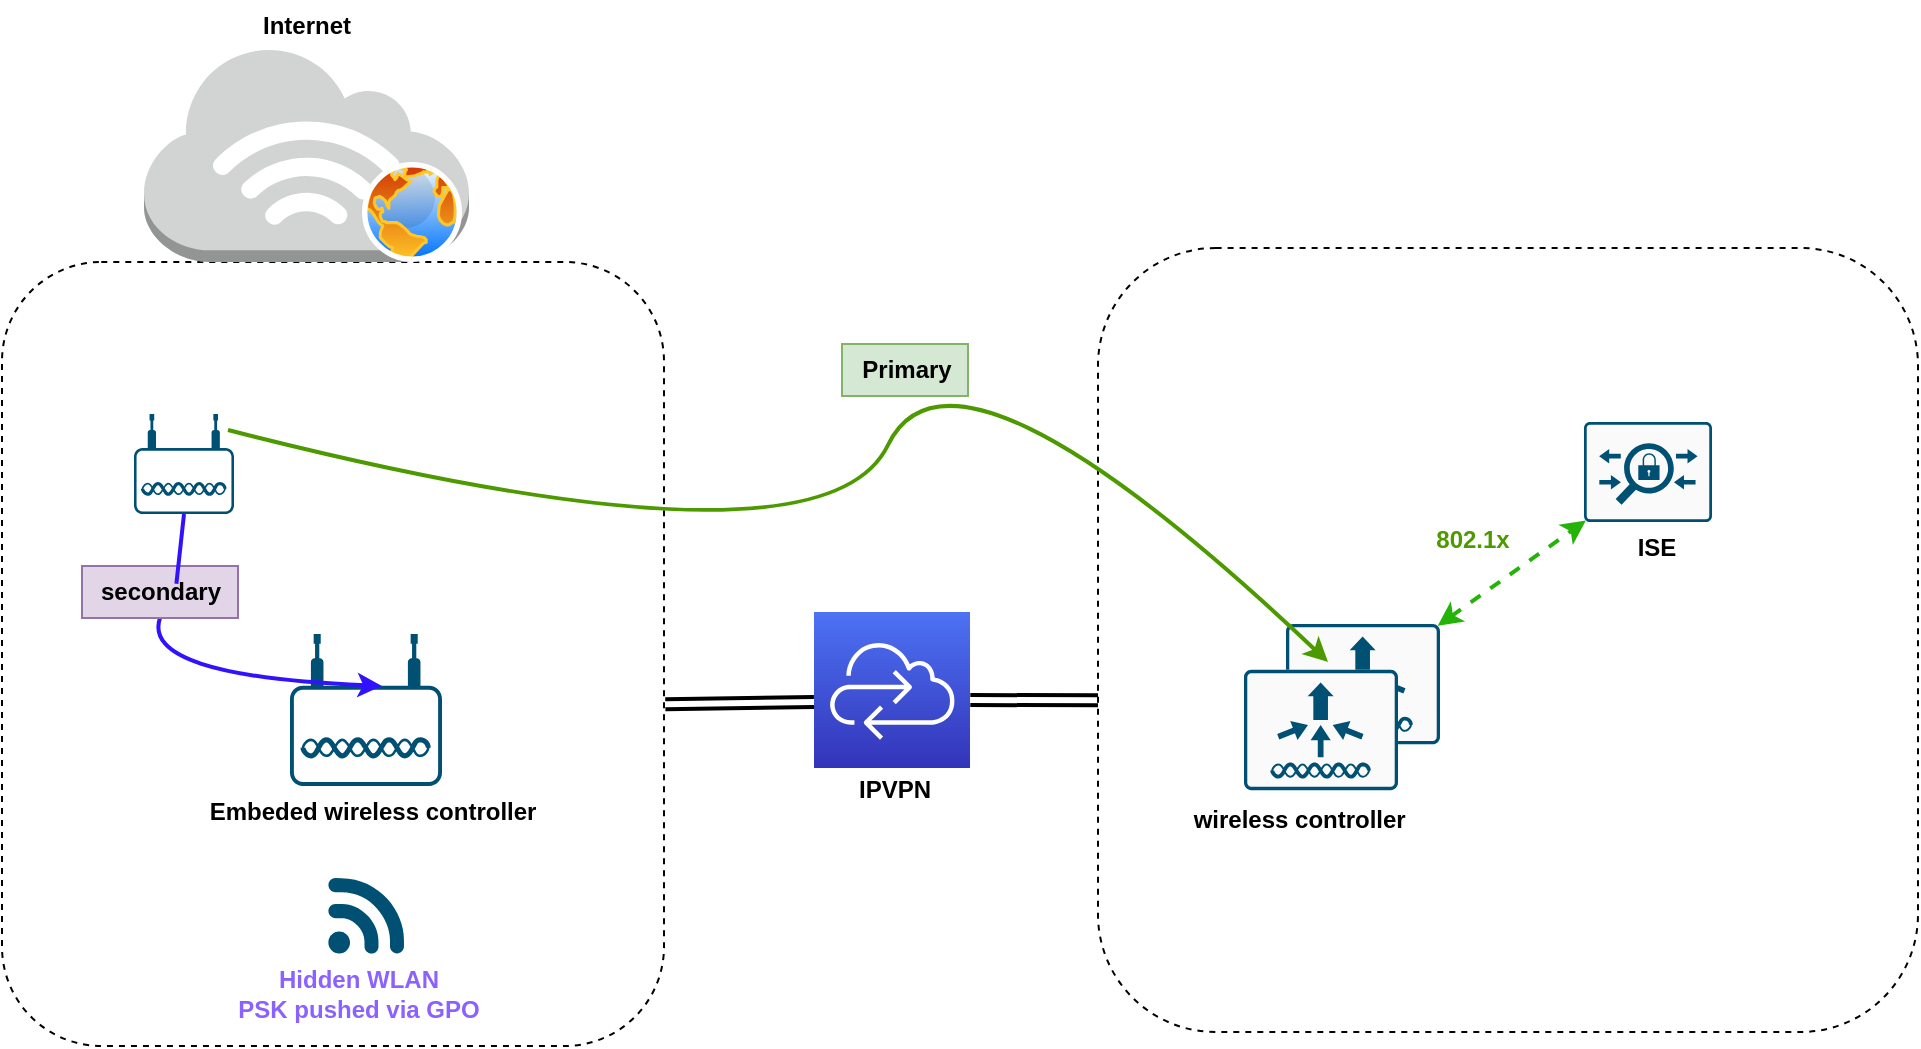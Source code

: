 <mxfile version="20.0.4" type="github"><diagram id="DAqMi9Ss78NHq_FXzXEW" name="Page-1"><mxGraphModel dx="1422" dy="772" grid="0" gridSize="10" guides="1" tooltips="1" connect="1" arrows="1" fold="1" page="1" pageScale="1" pageWidth="1169" pageHeight="827" math="0" shadow="0"><root><mxCell id="0"/><mxCell id="1" parent="0"/><mxCell id="mIhJ6IyPEhb2iyAgKl9o-9" value="" style="rounded=1;whiteSpace=wrap;html=1;dashed=1;" vertex="1" parent="1"><mxGeometry x="107" y="172" width="331" height="392" as="geometry"/></mxCell><mxCell id="mIhJ6IyPEhb2iyAgKl9o-6" value="" style="rounded=1;whiteSpace=wrap;html=1;dashed=1;" vertex="1" parent="1"><mxGeometry x="655" y="165" width="410" height="392" as="geometry"/></mxCell><mxCell id="mIhJ6IyPEhb2iyAgKl9o-1" value="" style="sketch=0;points=[[0.015,0.015,0],[0.985,0.015,0],[0.985,0.985,0],[0.015,0.985,0],[0.25,0,0],[0.5,0,0],[0.75,0,0],[1,0.25,0],[1,0.5,0],[1,0.75,0],[0.75,1,0],[0.5,1,0],[0.25,1,0],[0,0.75,0],[0,0.5,0],[0,0.25,0]];verticalLabelPosition=bottom;html=1;verticalAlign=top;aspect=fixed;align=center;pointerEvents=1;shape=mxgraph.cisco19.rect;prIcon=wireless_lan_controller;fillColor=#FAFAFA;strokeColor=#005073;" vertex="1" parent="1"><mxGeometry x="749" y="353" width="77" height="60.16" as="geometry"/></mxCell><mxCell id="mIhJ6IyPEhb2iyAgKl9o-2" value="" style="points=[[0.03,0.36,0],[0.18,0,0],[0.5,0.34,0],[0.82,0,0],[0.97,0.36,0],[1,0.67,0],[0.975,0.975,0],[0.5,1,0],[0.025,0.975,0],[0,0.67,0]];verticalLabelPosition=bottom;sketch=0;html=1;verticalAlign=top;aspect=fixed;align=center;pointerEvents=1;shape=mxgraph.cisco19.wireless_access_point;fillColor=#005073;strokeColor=none;" vertex="1" parent="1"><mxGeometry x="251" y="358" width="76" height="76" as="geometry"/></mxCell><mxCell id="mIhJ6IyPEhb2iyAgKl9o-3" value="&lt;b&gt;Embeded wireless controller&lt;/b&gt;" style="text;html=1;resizable=0;autosize=1;align=center;verticalAlign=middle;points=[];fillColor=none;strokeColor=none;rounded=0;" vertex="1" parent="1"><mxGeometry x="201" y="434" width="181" height="26" as="geometry"/></mxCell><mxCell id="mIhJ6IyPEhb2iyAgKl9o-4" value="&lt;b&gt;wireless controller&amp;nbsp;&lt;/b&gt;" style="text;html=1;resizable=0;autosize=1;align=center;verticalAlign=middle;points=[];fillColor=none;strokeColor=none;rounded=0;" vertex="1" parent="1"><mxGeometry x="693.5" y="438" width="127" height="26" as="geometry"/></mxCell><mxCell id="mIhJ6IyPEhb2iyAgKl9o-5" value="" style="points=[[0.03,0.36,0],[0.18,0,0],[0.5,0.34,0],[0.82,0,0],[0.97,0.36,0],[1,0.67,0],[0.975,0.975,0],[0.5,1,0],[0.025,0.975,0],[0,0.67,0]];verticalLabelPosition=bottom;sketch=0;html=1;verticalAlign=top;aspect=fixed;align=center;pointerEvents=1;shape=mxgraph.cisco19.wireless_access_point;fillColor=#005073;strokeColor=none;" vertex="1" parent="1"><mxGeometry x="173" y="248" width="50" height="50" as="geometry"/></mxCell><mxCell id="mIhJ6IyPEhb2iyAgKl9o-7" value="" style="sketch=0;points=[[0.015,0.015,0],[0.985,0.015,0],[0.985,0.985,0],[0.015,0.985,0],[0.25,0,0],[0.5,0,0],[0.75,0,0],[1,0.25,0],[1,0.5,0],[1,0.75,0],[0.75,1,0],[0.5,1,0],[0.25,1,0],[0,0.75,0],[0,0.5,0],[0,0.25,0]];verticalLabelPosition=bottom;html=1;verticalAlign=top;aspect=fixed;align=center;pointerEvents=1;shape=mxgraph.cisco19.rect;prIcon=wireless_lan_controller;fillColor=#FAFAFA;strokeColor=#005073;" vertex="1" parent="1"><mxGeometry x="728" y="375.92" width="77" height="60.16" as="geometry"/></mxCell><mxCell id="mIhJ6IyPEhb2iyAgKl9o-10" value="" style="curved=1;endArrow=classic;html=1;rounded=0;entryX=0.273;entryY=0.316;entryDx=0;entryDy=0;entryPerimeter=0;exitX=0.94;exitY=0.16;exitDx=0;exitDy=0;exitPerimeter=0;strokeColor=#4D9900;strokeWidth=2;" edge="1" parent="1" source="mIhJ6IyPEhb2iyAgKl9o-5" target="mIhJ6IyPEhb2iyAgKl9o-1"><mxGeometry width="50" height="50" relative="1" as="geometry"><mxPoint x="558" y="420" as="sourcePoint"/><mxPoint x="608" y="370" as="targetPoint"/><Array as="points"><mxPoint x="517" y="332"/><mxPoint x="583" y="195"/></Array></mxGeometry></mxCell><mxCell id="mIhJ6IyPEhb2iyAgKl9o-12" value="" style="curved=1;endArrow=classic;html=1;rounded=0;entryX=0.605;entryY=0.342;entryDx=0;entryDy=0;entryPerimeter=0;exitX=0.5;exitY=1;exitDx=0;exitDy=0;exitPerimeter=0;strokeColor=#3112FF;strokeWidth=2;startArrow=none;" edge="1" parent="1" source="mIhJ6IyPEhb2iyAgKl9o-18" target="mIhJ6IyPEhb2iyAgKl9o-2"><mxGeometry width="50" height="50" relative="1" as="geometry"><mxPoint x="230" y="266" as="sourcePoint"/><mxPoint x="780.021" y="382.011" as="targetPoint"/><Array as="points"><mxPoint x="176" y="379"/></Array></mxGeometry></mxCell><mxCell id="mIhJ6IyPEhb2iyAgKl9o-15" value="" style="shape=link;html=1;rounded=0;strokeColor=#000000;strokeWidth=2;exitX=1.002;exitY=0.564;exitDx=0;exitDy=0;exitPerimeter=0;entryX=0;entryY=0.577;entryDx=0;entryDy=0;entryPerimeter=0;startArrow=none;" edge="1" parent="1" source="mIhJ6IyPEhb2iyAgKl9o-20" target="mIhJ6IyPEhb2iyAgKl9o-6"><mxGeometry width="100" relative="1" as="geometry"><mxPoint x="533" y="395" as="sourcePoint"/><mxPoint x="633" y="395" as="targetPoint"/></mxGeometry></mxCell><mxCell id="mIhJ6IyPEhb2iyAgKl9o-17" value="&lt;b&gt;Primary&lt;/b&gt;" style="text;html=1;resizable=0;autosize=1;align=center;verticalAlign=middle;points=[];fillColor=#d5e8d4;strokeColor=#82b366;rounded=0;" vertex="1" parent="1"><mxGeometry x="527" y="213" width="63" height="26" as="geometry"/></mxCell><mxCell id="mIhJ6IyPEhb2iyAgKl9o-18" value="&lt;b&gt;secondary&lt;/b&gt;" style="text;html=1;resizable=0;autosize=1;align=center;verticalAlign=middle;points=[];fillColor=#e1d5e7;strokeColor=#9673a6;rounded=0;" vertex="1" parent="1"><mxGeometry x="147" y="324" width="78" height="26" as="geometry"/></mxCell><mxCell id="mIhJ6IyPEhb2iyAgKl9o-19" value="" style="curved=1;endArrow=none;html=1;rounded=0;entryX=0.605;entryY=0.342;entryDx=0;entryDy=0;entryPerimeter=0;exitX=0.5;exitY=1;exitDx=0;exitDy=0;exitPerimeter=0;strokeColor=#3112FF;strokeWidth=2;" edge="1" parent="1" source="mIhJ6IyPEhb2iyAgKl9o-5" target="mIhJ6IyPEhb2iyAgKl9o-18"><mxGeometry width="50" height="50" relative="1" as="geometry"><mxPoint x="198" y="298" as="sourcePoint"/><mxPoint x="296.98" y="383.992" as="targetPoint"/><Array as="points"/></mxGeometry></mxCell><mxCell id="mIhJ6IyPEhb2iyAgKl9o-20" value="" style="sketch=0;points=[[0,0,0],[0.25,0,0],[0.5,0,0],[0.75,0,0],[1,0,0],[0,1,0],[0.25,1,0],[0.5,1,0],[0.75,1,0],[1,1,0],[0,0.25,0],[0,0.5,0],[0,0.75,0],[1,0.25,0],[1,0.5,0],[1,0.75,0]];outlineConnect=0;fontColor=#232F3E;gradientColor=#4D72F3;gradientDirection=north;fillColor=#3334B9;strokeColor=#ffffff;dashed=0;verticalLabelPosition=bottom;verticalAlign=top;align=center;html=1;fontSize=12;fontStyle=0;aspect=fixed;shape=mxgraph.aws4.resourceIcon;resIcon=mxgraph.aws4.cloud_control_api;" vertex="1" parent="1"><mxGeometry x="513" y="347" width="78" height="78" as="geometry"/></mxCell><mxCell id="mIhJ6IyPEhb2iyAgKl9o-21" value="" style="shape=link;html=1;rounded=0;strokeColor=#000000;strokeWidth=2;exitX=1.002;exitY=0.564;exitDx=0;exitDy=0;exitPerimeter=0;entryX=0;entryY=0.577;entryDx=0;entryDy=0;entryPerimeter=0;endArrow=none;" edge="1" parent="1" source="mIhJ6IyPEhb2iyAgKl9o-9" target="mIhJ6IyPEhb2iyAgKl9o-20"><mxGeometry width="100" relative="1" as="geometry"><mxPoint x="438.662" y="393.088" as="sourcePoint"/><mxPoint x="655" y="391.184" as="targetPoint"/></mxGeometry></mxCell><mxCell id="mIhJ6IyPEhb2iyAgKl9o-22" value="&lt;b&gt;IPVPN&lt;/b&gt;" style="text;html=1;resizable=0;autosize=1;align=center;verticalAlign=middle;points=[];fillColor=none;strokeColor=none;rounded=0;" vertex="1" parent="1"><mxGeometry x="525.5" y="423" width="54" height="26" as="geometry"/></mxCell><mxCell id="mIhJ6IyPEhb2iyAgKl9o-25" value="" style="shape=image;html=1;verticalAlign=top;verticalLabelPosition=bottom;labelBackgroundColor=#ffffff;imageAspect=0;aspect=fixed;image=https://cdn2.iconfinder.com/data/icons/freecns-cumulus/32/519791-101_Warning-128.png;dashed=1;fontColor=#FF2130;" vertex="1" parent="1"><mxGeometry x="522" y="353" width="61" height="61" as="geometry"/></mxCell><mxCell id="mIhJ6IyPEhb2iyAgKl9o-26" value="" style="sketch=0;points=[[0.015,0.015,0],[0.985,0.015,0],[0.985,0.985,0],[0.015,0.985,0],[0.25,0,0],[0.5,0,0],[0.75,0,0],[1,0.25,0],[1,0.5,0],[1,0.75,0],[0.75,1,0],[0.5,1,0],[0.25,1,0],[0,0.75,0],[0,0.5,0],[0,0.25,0]];verticalLabelPosition=bottom;html=1;verticalAlign=top;aspect=fixed;align=center;pointerEvents=1;shape=mxgraph.cisco19.rect;prIcon=acs;fillColor=#FAFAFA;strokeColor=#005073;dashed=1;labelBackgroundColor=#FF1764;fontColor=#FF2130;" vertex="1" parent="1"><mxGeometry x="898" y="252" width="64" height="50" as="geometry"/></mxCell><mxCell id="mIhJ6IyPEhb2iyAgKl9o-27" value="&lt;b&gt;ISE&lt;/b&gt;" style="text;html=1;resizable=0;autosize=1;align=center;verticalAlign=middle;points=[];fillColor=none;strokeColor=none;rounded=0;" vertex="1" parent="1"><mxGeometry x="915" y="302" width="37" height="26" as="geometry"/></mxCell><mxCell id="mIhJ6IyPEhb2iyAgKl9o-28" value="" style="endArrow=classic;html=1;rounded=0;fontColor=#FF2130;strokeColor=#25B309;strokeWidth=2;entryX=0.015;entryY=0.985;entryDx=0;entryDy=0;entryPerimeter=0;exitX=0.985;exitY=0.015;exitDx=0;exitDy=0;exitPerimeter=0;dashed=1;startArrow=classic;startFill=1;endFill=1;" edge="1" parent="1" source="mIhJ6IyPEhb2iyAgKl9o-1" target="mIhJ6IyPEhb2iyAgKl9o-26"><mxGeometry width="50" height="50" relative="1" as="geometry"><mxPoint x="549" y="685" as="sourcePoint"/><mxPoint x="599" y="635" as="targetPoint"/></mxGeometry></mxCell><mxCell id="mIhJ6IyPEhb2iyAgKl9o-29" value="&lt;b&gt;&lt;font color=&quot;#4d9900&quot;&gt;802.1x&lt;/font&gt;&lt;/b&gt;" style="text;html=1;resizable=0;autosize=1;align=center;verticalAlign=middle;points=[];fillColor=none;strokeColor=none;rounded=0;" vertex="1" parent="1"><mxGeometry x="814" y="298" width="55" height="26" as="geometry"/></mxCell><mxCell id="mIhJ6IyPEhb2iyAgKl9o-31" value="" style="points=[[0.005,0.09,0],[0.08,0,0],[0.76,0.25,0],[1,0.92,0],[0.91,0.995,0],[0.57,0.995,0],[0.045,0.955,0],[0.005,0.43,0]];verticalLabelPosition=bottom;sketch=0;html=1;verticalAlign=top;aspect=fixed;align=center;pointerEvents=1;shape=mxgraph.cisco19.3g_4g_indicator;fillColor=#005073;strokeColor=none;dashed=1;labelBackgroundColor=#FF1764;fontColor=#4D9900;" vertex="1" parent="1"><mxGeometry x="270" y="480" width="38" height="38" as="geometry"/></mxCell><mxCell id="mIhJ6IyPEhb2iyAgKl9o-32" value="&lt;b&gt;&lt;font color=&quot;#8b61ff&quot;&gt;Hidden WLAN&lt;br&gt;PSK pushed via GPO&lt;/font&gt;&lt;br&gt;&lt;/b&gt;" style="text;html=1;resizable=0;autosize=1;align=center;verticalAlign=middle;points=[];fillColor=none;strokeColor=none;rounded=0;" vertex="1" parent="1"><mxGeometry x="215" y="517" width="139" height="41" as="geometry"/></mxCell><mxCell id="mIhJ6IyPEhb2iyAgKl9o-34" value="" style="outlineConnect=0;dashed=0;verticalLabelPosition=bottom;verticalAlign=top;align=center;html=1;shape=mxgraph.aws3.internet_3;fillColor=#D2D3D3;gradientColor=none;labelBackgroundColor=#FFFFFF;fontColor=#000000;" vertex="1" parent="1"><mxGeometry x="178" y="64" width="162.5" height="108" as="geometry"/></mxCell><mxCell id="mIhJ6IyPEhb2iyAgKl9o-33" value="" style="aspect=fixed;perimeter=ellipsePerimeter;html=1;align=center;shadow=0;dashed=0;spacingTop=3;image;image=img/lib/active_directory/internet_globe.svg;labelBackgroundColor=#FFFFFF;fontColor=#000000;" vertex="1" parent="1"><mxGeometry x="287" y="122" width="50" height="50" as="geometry"/></mxCell><mxCell id="mIhJ6IyPEhb2iyAgKl9o-35" value="&lt;b&gt;Internet&lt;/b&gt;" style="text;html=1;resizable=0;autosize=1;align=center;verticalAlign=middle;points=[];fillColor=none;strokeColor=none;rounded=0;" vertex="1" parent="1"><mxGeometry x="228.25" y="41" width="62" height="26" as="geometry"/></mxCell></root></mxGraphModel></diagram></mxfile>